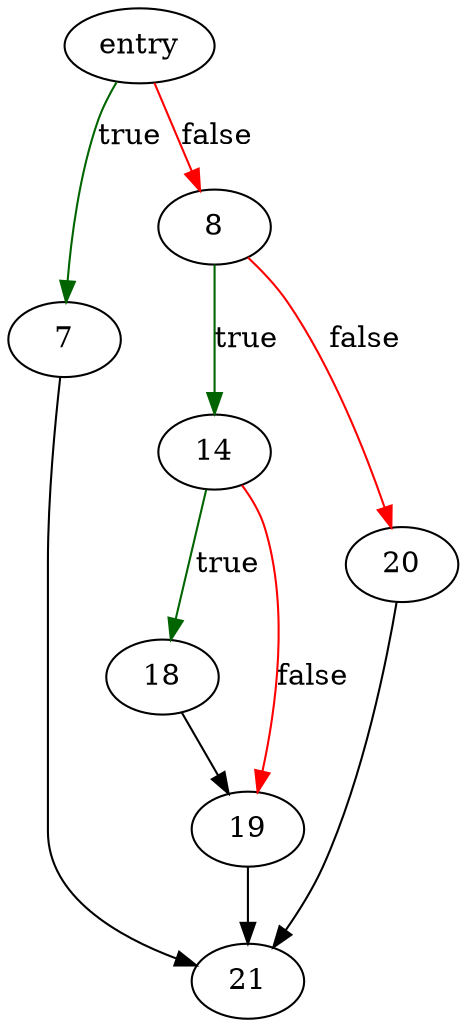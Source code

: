 digraph "sqlite3SafetyCheckOk" {
	// Node definitions.
	1 [label=entry];
	7;
	8;
	14;
	18;
	19;
	20;
	21;

	// Edge definitions.
	1 -> 7 [
		color=darkgreen
		label=true
	];
	1 -> 8 [
		color=red
		label=false
	];
	7 -> 21;
	8 -> 14 [
		color=darkgreen
		label=true
	];
	8 -> 20 [
		color=red
		label=false
	];
	14 -> 18 [
		color=darkgreen
		label=true
	];
	14 -> 19 [
		color=red
		label=false
	];
	18 -> 19;
	19 -> 21;
	20 -> 21;
}